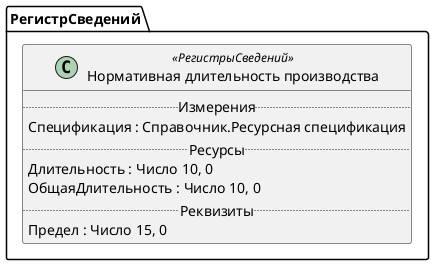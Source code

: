 ﻿@startuml НормативнаяДлительностьПроизводства
'!include templates.wsd
'..\include templates.wsd
class РегистрСведений.НормативнаяДлительностьПроизводства as "Нормативная длительность производства" <<РегистрыСведений>>
{
..Измерения..
Спецификация : Справочник.Ресурсная спецификация
..Ресурсы..
Длительность : Число 10, 0
ОбщаяДлительность : Число 10, 0
..Реквизиты..
Предел : Число 15, 0
}
@enduml
